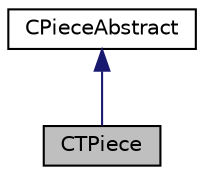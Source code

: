 digraph "CTPiece"
{
  edge [fontname="Helvetica",fontsize="10",labelfontname="Helvetica",labelfontsize="10"];
  node [fontname="Helvetica",fontsize="10",shape=record];
  Node1 [label="CTPiece",height=0.2,width=0.4,color="black", fillcolor="grey75", style="filled" fontcolor="black"];
  Node2 -> Node1 [dir="back",color="midnightblue",fontsize="10",style="solid"];
  Node2 [label="CPieceAbstract",height=0.2,width=0.4,color="black", fillcolor="white", style="filled",URL="$class_c_piece_abstract.html",tooltip="classe CPieceAbstract abstraite"];
}
